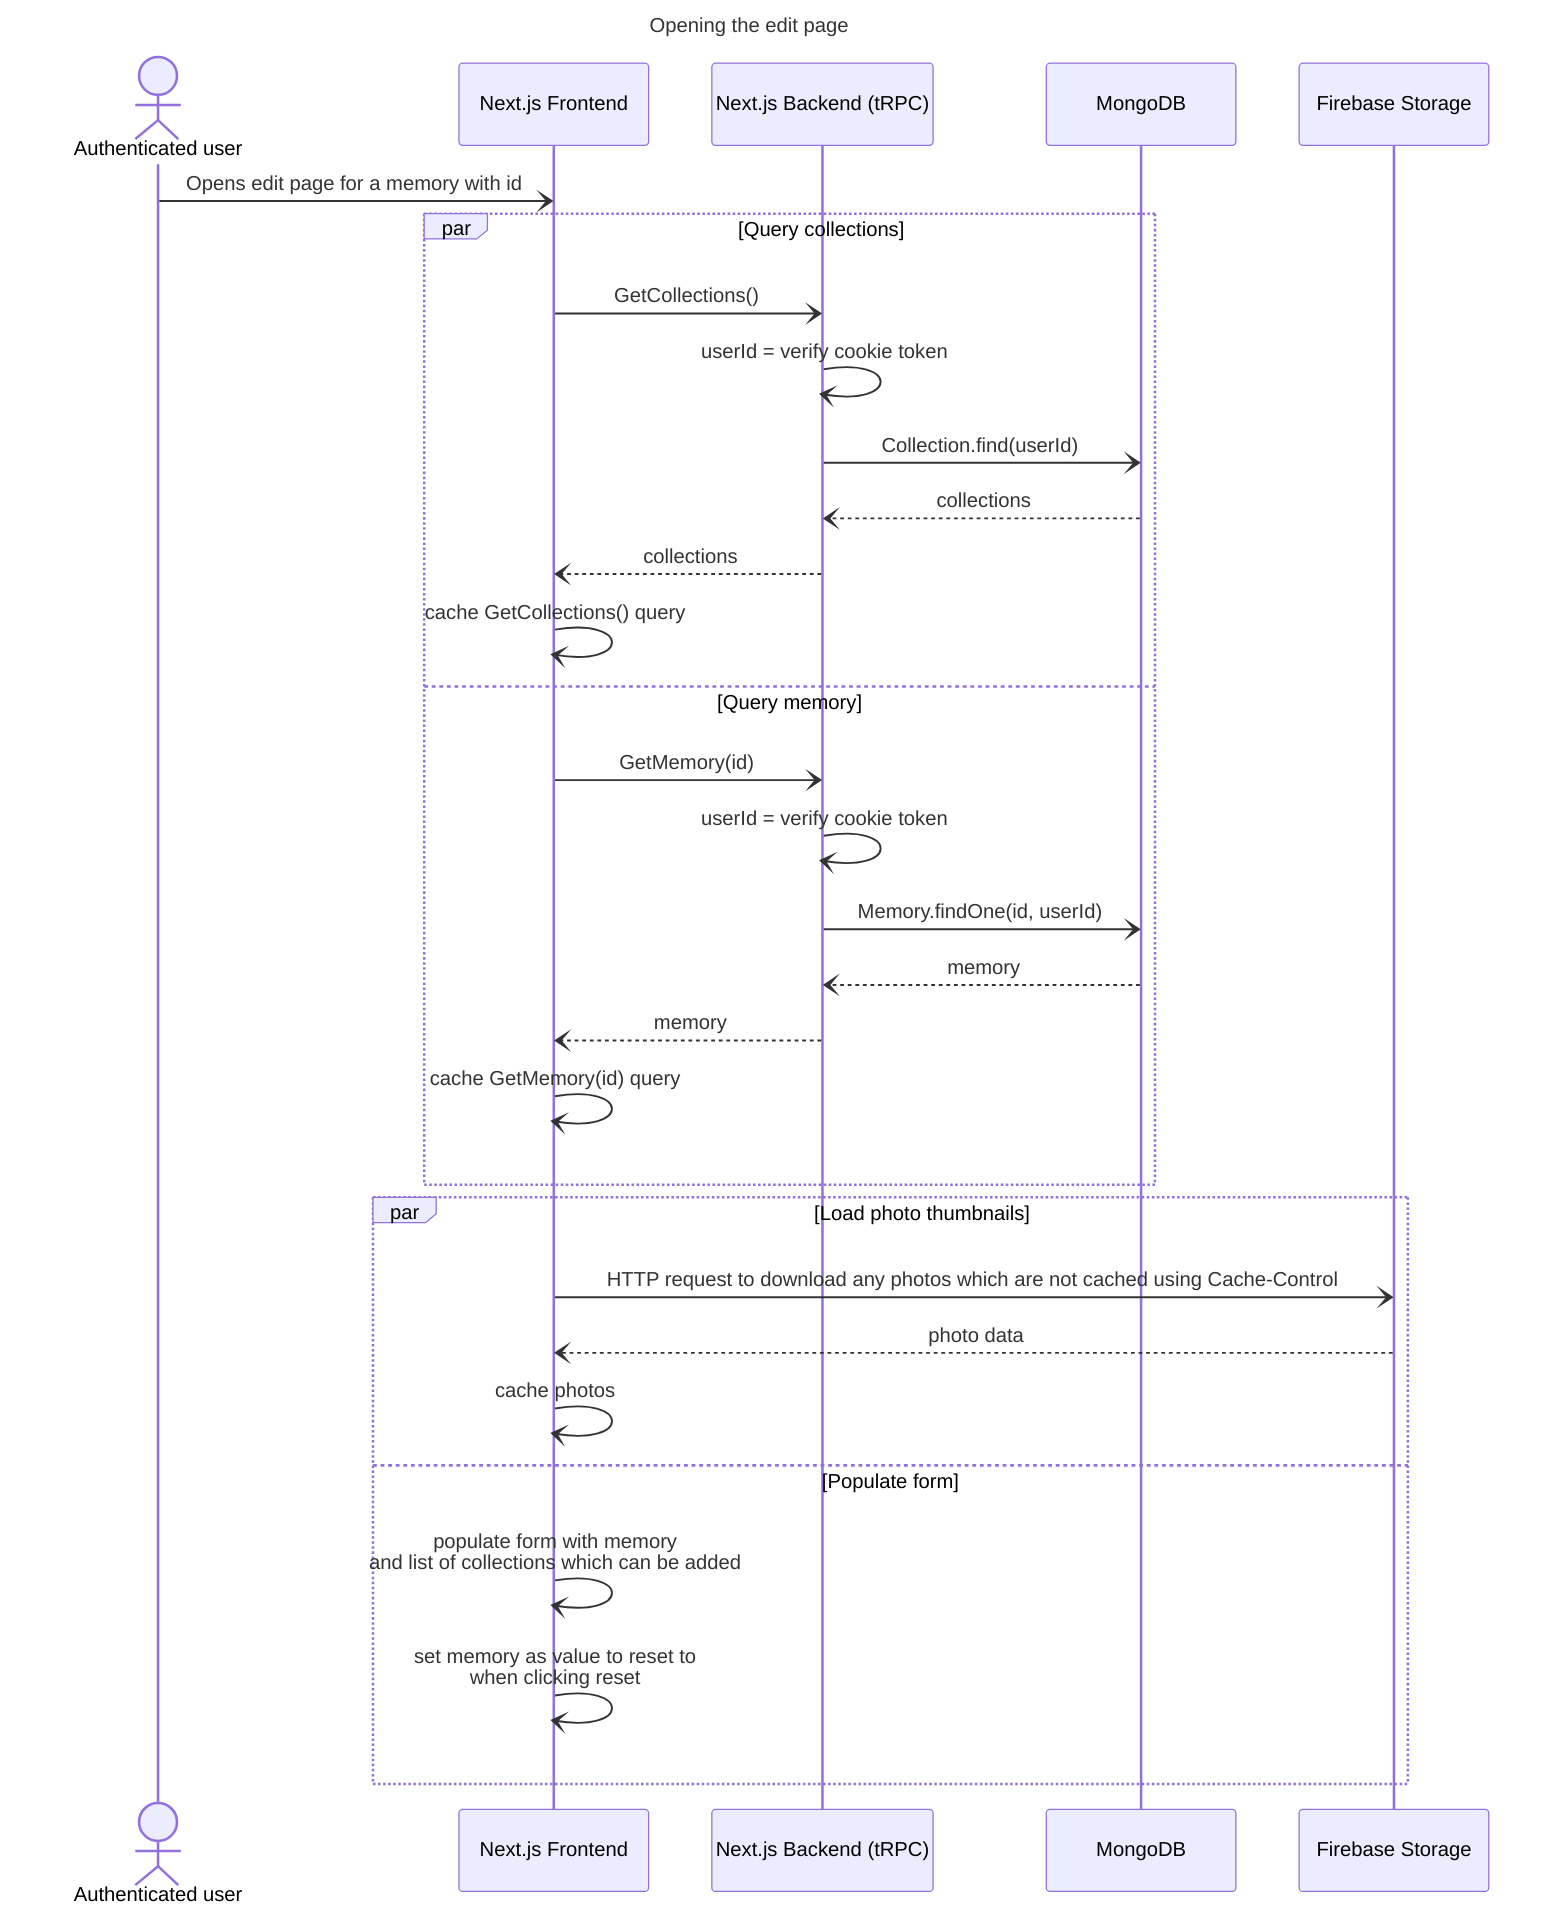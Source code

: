 sequenceDiagram
  title Opening the edit page
  actor U as Authenticated user
  participant N as Next.js Frontend
  participant T as Next.js Backend (tRPC)
  participant M as MongoDB
  participant F as Firebase Storage
      U-)N: Opens edit page for a memory with id
  par Query collections
    N-)T: GetCollections()
    T-)T: userId = verify cookie token
    T-)M: Collection.find(userId)
    M--)T: collections
    T--)N: collections
    N-)N: cache GetCollections() query
  and Query memory
    N-)T: GetMemory(id)
    T-)T: userId = verify cookie token
    T-)M: Memory.findOne(id, userId)
    M--)T: memory
    T--)N: memory
    N-)N: cache GetMemory(id) query
  end
  par Load photo thumbnails
    N-)F: HTTP request to download any photos which are not cached using Cache-Control
    F--)N: photo data
    N-)N: cache photos
  and Populate form
    N-)N: populate form with memory<br>and list of collections which can be added
    N-)N: set memory as value to reset to<br>when clicking reset
  end